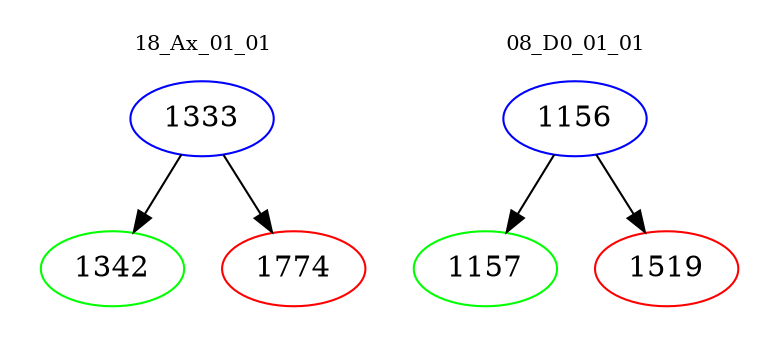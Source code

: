 digraph{
subgraph cluster_0 {
color = white
label = "18_Ax_01_01";
fontsize=10;
T0_1333 [label="1333", color="blue"]
T0_1333 -> T0_1342 [color="black"]
T0_1342 [label="1342", color="green"]
T0_1333 -> T0_1774 [color="black"]
T0_1774 [label="1774", color="red"]
}
subgraph cluster_1 {
color = white
label = "08_D0_01_01";
fontsize=10;
T1_1156 [label="1156", color="blue"]
T1_1156 -> T1_1157 [color="black"]
T1_1157 [label="1157", color="green"]
T1_1156 -> T1_1519 [color="black"]
T1_1519 [label="1519", color="red"]
}
}
